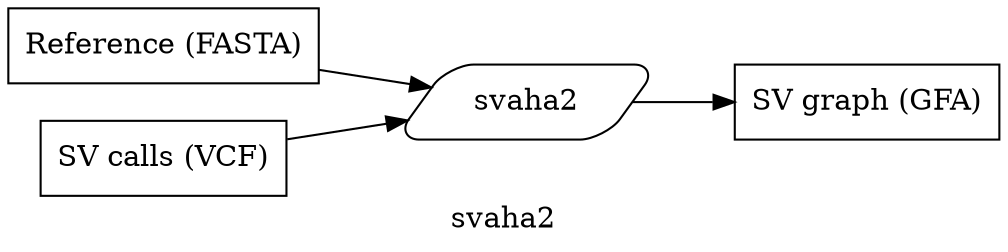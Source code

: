 digraph{
label = "svaha2"
rankdir=LR;

refFA[shape="box", label="Reference (FASTA)"];
svahaVCF[shape="box", label="SV calls (VCF)"];
svahaGFA[shape="box", label="SV graph (GFA)"];

svaha[shape="parallelogram", style="rounded", label="svaha2"];


refFA -> svaha;
svahaVCF -> svaha;
svaha -> svahaGFA;

}
